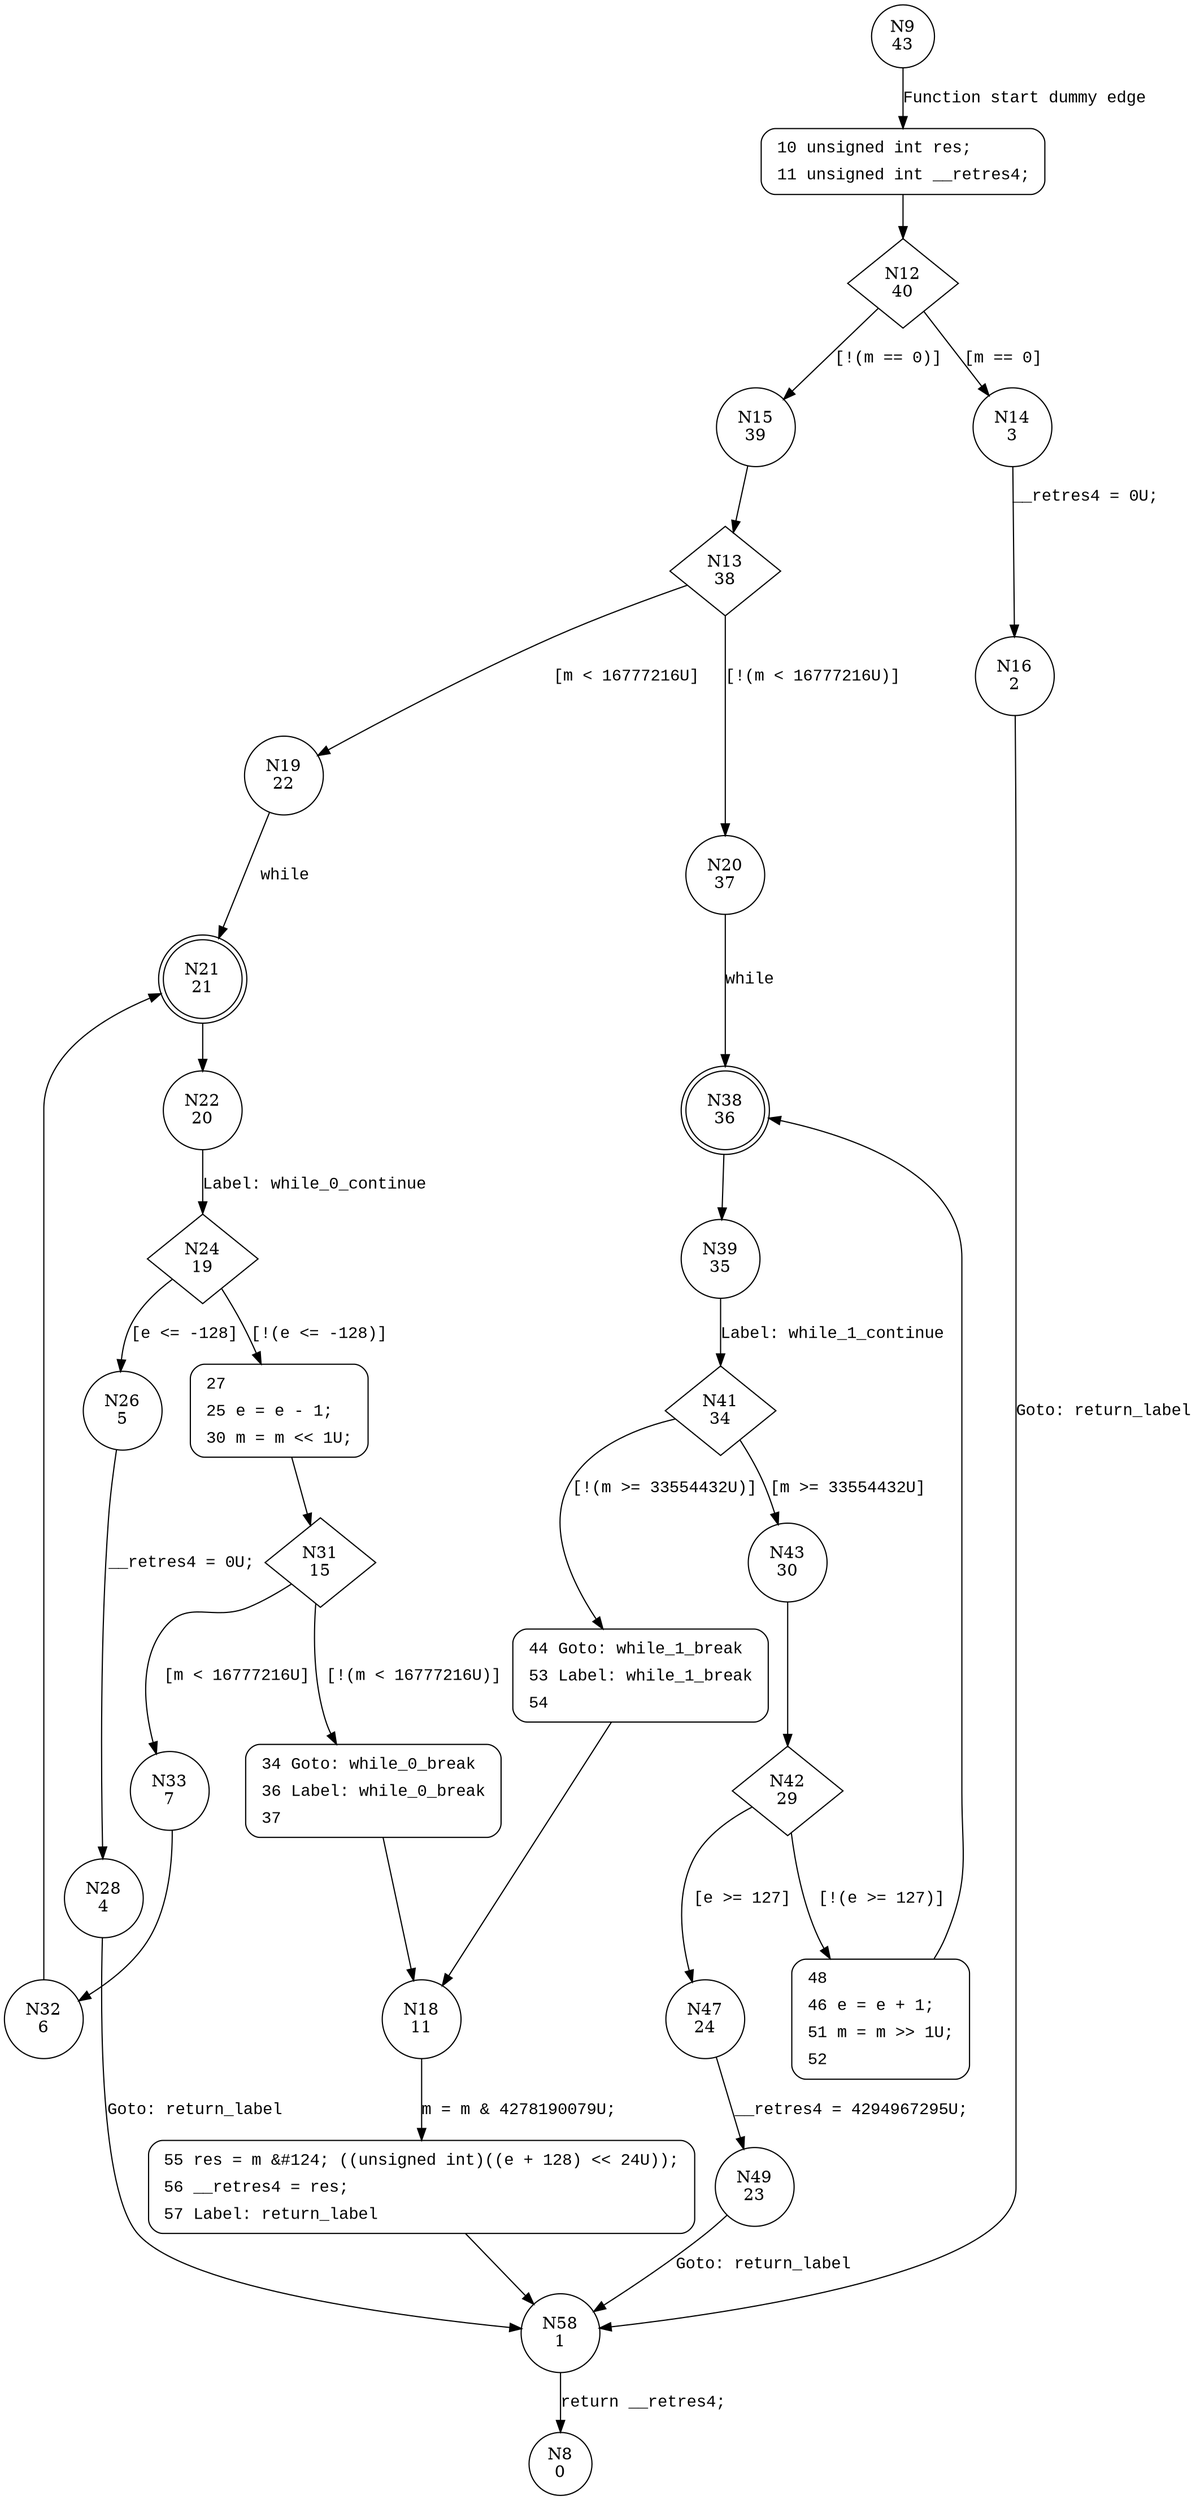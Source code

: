 digraph base2flt {
9 [shape="circle" label="N9\n43"]
10 [shape="circle" label="N10\n42"]
12 [shape="diamond" label="N12\n40"]
14 [shape="circle" label="N14\n3"]
15 [shape="circle" label="N15\n39"]
13 [shape="diamond" label="N13\n38"]
19 [shape="circle" label="N19\n22"]
20 [shape="circle" label="N20\n37"]
38 [shape="doublecircle" label="N38\n36"]
39 [shape="circle" label="N39\n35"]
41 [shape="diamond" label="N41\n34"]
43 [shape="circle" label="N43\n30"]
44 [shape="circle" label="N44\n33"]
18 [shape="circle" label="N18\n11"]
55 [shape="circle" label="N55\n10"]
58 [shape="circle" label="N58\n1"]
8 [shape="circle" label="N8\n0"]
42 [shape="diamond" label="N42\n29"]
47 [shape="circle" label="N47\n24"]
48 [shape="circle" label="N48\n28"]
49 [shape="circle" label="N49\n23"]
21 [shape="doublecircle" label="N21\n21"]
22 [shape="circle" label="N22\n20"]
24 [shape="diamond" label="N24\n19"]
26 [shape="circle" label="N26\n5"]
27 [shape="circle" label="N27\n18"]
31 [shape="diamond" label="N31\n15"]
33 [shape="circle" label="N33\n7"]
34 [shape="circle" label="N34\n14"]
32 [shape="circle" label="N32\n6"]
28 [shape="circle" label="N28\n4"]
16 [shape="circle" label="N16\n2"]
10 [style="filled,bold" penwidth="1" fillcolor="white" fontname="Courier New" shape="Mrecord" label=<<table border="0" cellborder="0" cellpadding="3" bgcolor="white"><tr><td align="right">10</td><td align="left">unsigned int res;</td></tr><tr><td align="right">11</td><td align="left">unsigned int __retres4;</td></tr></table>>]
10 -> 12[label=""]
44 [style="filled,bold" penwidth="1" fillcolor="white" fontname="Courier New" shape="Mrecord" label=<<table border="0" cellborder="0" cellpadding="3" bgcolor="white"><tr><td align="right">44</td><td align="left">Goto: while_1_break</td></tr><tr><td align="right">53</td><td align="left">Label: while_1_break</td></tr><tr><td align="right">54</td><td align="left"></td></tr></table>>]
44 -> 18[label=""]
55 [style="filled,bold" penwidth="1" fillcolor="white" fontname="Courier New" shape="Mrecord" label=<<table border="0" cellborder="0" cellpadding="3" bgcolor="white"><tr><td align="right">55</td><td align="left">res = m &amp;#124; ((unsigned int)((e + 128) &lt;&lt; 24U));</td></tr><tr><td align="right">56</td><td align="left">__retres4 = res;</td></tr><tr><td align="right">57</td><td align="left">Label: return_label</td></tr></table>>]
55 -> 58[label=""]
48 [style="filled,bold" penwidth="1" fillcolor="white" fontname="Courier New" shape="Mrecord" label=<<table border="0" cellborder="0" cellpadding="3" bgcolor="white"><tr><td align="right">48</td><td align="left"></td></tr><tr><td align="right">46</td><td align="left">e = e + 1;</td></tr><tr><td align="right">51</td><td align="left">m = m &gt;&gt; 1U;</td></tr><tr><td align="right">52</td><td align="left"></td></tr></table>>]
48 -> 38[label=""]
27 [style="filled,bold" penwidth="1" fillcolor="white" fontname="Courier New" shape="Mrecord" label=<<table border="0" cellborder="0" cellpadding="3" bgcolor="white"><tr><td align="right">27</td><td align="left"></td></tr><tr><td align="right">25</td><td align="left">e = e - 1;</td></tr><tr><td align="right">30</td><td align="left">m = m &lt;&lt; 1U;</td></tr></table>>]
27 -> 31[label=""]
34 [style="filled,bold" penwidth="1" fillcolor="white" fontname="Courier New" shape="Mrecord" label=<<table border="0" cellborder="0" cellpadding="3" bgcolor="white"><tr><td align="right">34</td><td align="left">Goto: while_0_break</td></tr><tr><td align="right">36</td><td align="left">Label: while_0_break</td></tr><tr><td align="right">37</td><td align="left"></td></tr></table>>]
34 -> 18[label=""]
9 -> 10 [label="Function start dummy edge" fontname="Courier New"]
12 -> 14 [label="[m == 0]" fontname="Courier New"]
12 -> 15 [label="[!(m == 0)]" fontname="Courier New"]
13 -> 19 [label="[m < 16777216U]" fontname="Courier New"]
13 -> 20 [label="[!(m < 16777216U)]" fontname="Courier New"]
38 -> 39 [label="" fontname="Courier New"]
41 -> 43 [label="[m >= 33554432U]" fontname="Courier New"]
41 -> 44 [label="[!(m >= 33554432U)]" fontname="Courier New"]
18 -> 55 [label="m = m & 4278190079U;" fontname="Courier New"]
58 -> 8 [label="return __retres4;" fontname="Courier New"]
42 -> 47 [label="[e >= 127]" fontname="Courier New"]
42 -> 48 [label="[!(e >= 127)]" fontname="Courier New"]
47 -> 49 [label="__retres4 = 4294967295U;" fontname="Courier New"]
19 -> 21 [label="while" fontname="Courier New"]
21 -> 22 [label="" fontname="Courier New"]
24 -> 26 [label="[e <= -128]" fontname="Courier New"]
24 -> 27 [label="[!(e <= -128)]" fontname="Courier New"]
31 -> 33 [label="[m < 16777216U]" fontname="Courier New"]
31 -> 34 [label="[!(m < 16777216U)]" fontname="Courier New"]
33 -> 32 [label="" fontname="Courier New"]
26 -> 28 [label="__retres4 = 0U;" fontname="Courier New"]
14 -> 16 [label="__retres4 = 0U;" fontname="Courier New"]
15 -> 13 [label="" fontname="Courier New"]
20 -> 38 [label="while" fontname="Courier New"]
39 -> 41 [label="Label: while_1_continue" fontname="Courier New"]
43 -> 42 [label="" fontname="Courier New"]
49 -> 58 [label="Goto: return_label" fontname="Courier New"]
22 -> 24 [label="Label: while_0_continue" fontname="Courier New"]
32 -> 21 [label="" fontname="Courier New"]
28 -> 58 [label="Goto: return_label" fontname="Courier New"]
16 -> 58 [label="Goto: return_label" fontname="Courier New"]
}